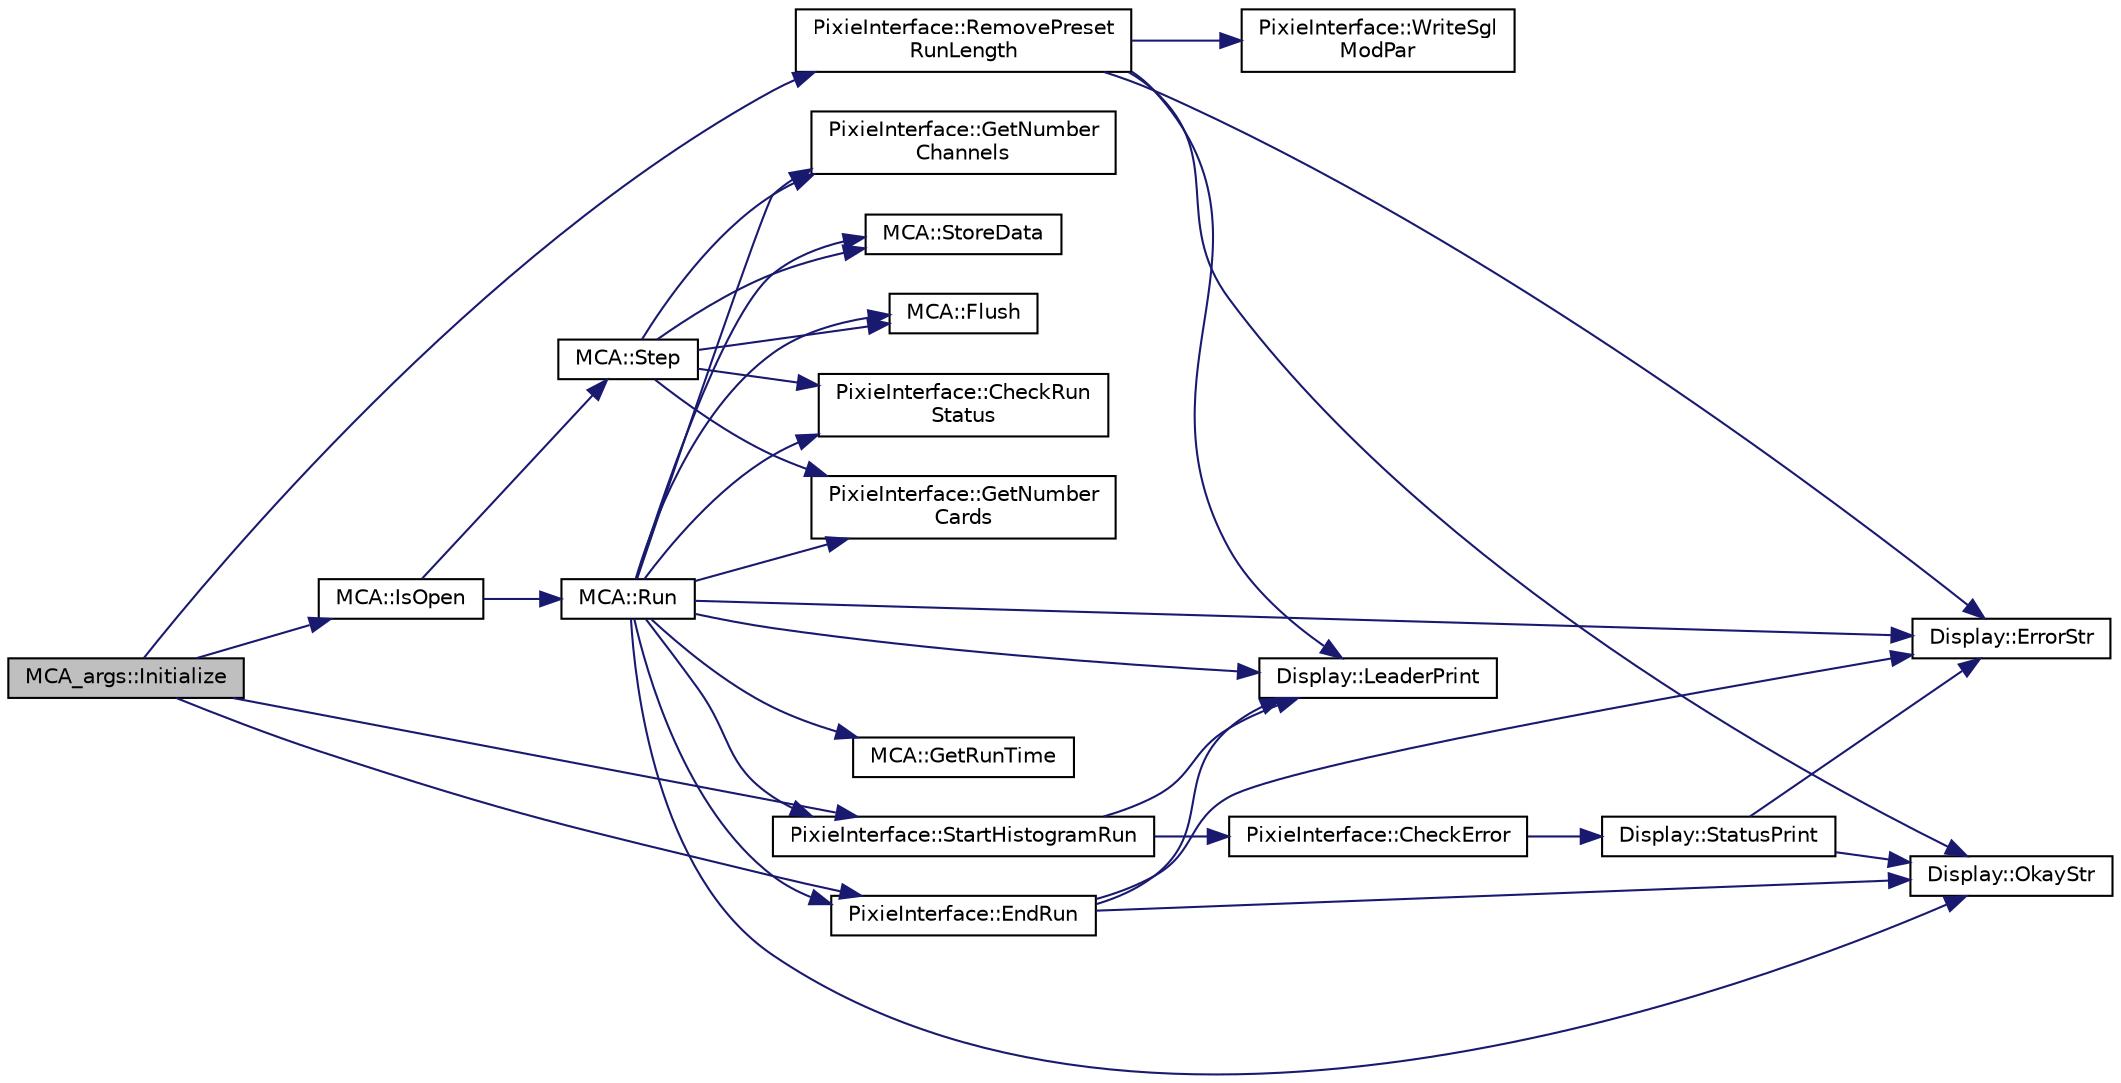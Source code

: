 digraph "MCA_args::Initialize"
{
  edge [fontname="Helvetica",fontsize="10",labelfontname="Helvetica",labelfontsize="10"];
  node [fontname="Helvetica",fontsize="10",shape=record];
  rankdir="LR";
  Node1 [label="MCA_args::Initialize",height=0.2,width=0.4,color="black", fillcolor="grey75", style="filled", fontcolor="black"];
  Node1 -> Node2 [color="midnightblue",fontsize="10",style="solid",fontname="Helvetica"];
  Node2 [label="PixieInterface::RemovePreset\lRunLength",height=0.2,width=0.4,color="black", fillcolor="white", style="filled",URL="$d9/dc6/class_pixie_interface.html#a17af41261f095c91989bb9032888c314"];
  Node2 -> Node3 [color="midnightblue",fontsize="10",style="solid",fontname="Helvetica"];
  Node3 [label="Display::LeaderPrint",height=0.2,width=0.4,color="black", fillcolor="white", style="filled",URL="$da/d6a/namespace_display.html#ae1b6ae7834913dfdef71ad859e261c55"];
  Node2 -> Node4 [color="midnightblue",fontsize="10",style="solid",fontname="Helvetica"];
  Node4 [label="PixieInterface::WriteSgl\lModPar",height=0.2,width=0.4,color="black", fillcolor="white", style="filled",URL="$d9/dc6/class_pixie_interface.html#a3804dfd96274f4938bdba15cf9e6fe09"];
  Node2 -> Node5 [color="midnightblue",fontsize="10",style="solid",fontname="Helvetica"];
  Node5 [label="Display::ErrorStr",height=0.2,width=0.4,color="black", fillcolor="white", style="filled",URL="$da/d6a/namespace_display.html#a762315ce58efcb1203edfcb74158f59b"];
  Node2 -> Node6 [color="midnightblue",fontsize="10",style="solid",fontname="Helvetica"];
  Node6 [label="Display::OkayStr",height=0.2,width=0.4,color="black", fillcolor="white", style="filled",URL="$da/d6a/namespace_display.html#a959223815cca12935461ff196af53168"];
  Node1 -> Node7 [color="midnightblue",fontsize="10",style="solid",fontname="Helvetica"];
  Node7 [label="PixieInterface::StartHistogramRun",height=0.2,width=0.4,color="black", fillcolor="white", style="filled",URL="$d9/dc6/class_pixie_interface.html#afd46659640c05572d21cb408673e0fb9"];
  Node7 -> Node3 [color="midnightblue",fontsize="10",style="solid",fontname="Helvetica"];
  Node7 -> Node8 [color="midnightblue",fontsize="10",style="solid",fontname="Helvetica"];
  Node8 [label="PixieInterface::CheckError",height=0.2,width=0.4,color="black", fillcolor="white", style="filled",URL="$d9/dc6/class_pixie_interface.html#a41e2b9bfda66a5ba3b89aabd11ec5b48"];
  Node8 -> Node9 [color="midnightblue",fontsize="10",style="solid",fontname="Helvetica"];
  Node9 [label="Display::StatusPrint",height=0.2,width=0.4,color="black", fillcolor="white", style="filled",URL="$da/d6a/namespace_display.html#ad59fed09552cdea4f78fea07f06d7a4e"];
  Node9 -> Node5 [color="midnightblue",fontsize="10",style="solid",fontname="Helvetica"];
  Node9 -> Node6 [color="midnightblue",fontsize="10",style="solid",fontname="Helvetica"];
  Node1 -> Node10 [color="midnightblue",fontsize="10",style="solid",fontname="Helvetica"];
  Node10 [label="MCA::IsOpen",height=0.2,width=0.4,color="black", fillcolor="white", style="filled",URL="$d4/def/class_m_c_a.html#a9ec349ada510437c6a7b629aa8289987",tooltip="Check if the histogram construction was successful. "];
  Node10 -> Node11 [color="midnightblue",fontsize="10",style="solid",fontname="Helvetica"];
  Node11 [label="MCA::Run",height=0.2,width=0.4,color="black", fillcolor="white", style="filled",URL="$d4/def/class_m_c_a.html#ae638fbf7cf9c8dc94e1392095ada6686",tooltip="Start the MCA running. "];
  Node11 -> Node7 [color="midnightblue",fontsize="10",style="solid",fontname="Helvetica"];
  Node11 -> Node12 [color="midnightblue",fontsize="10",style="solid",fontname="Helvetica"];
  Node12 [label="MCA::GetRunTime",height=0.2,width=0.4,color="black", fillcolor="white", style="filled",URL="$d4/def/class_m_c_a.html#a86ec2de5b49c9e24fc8c612ef42cff4a",tooltip="Return the length of time the MCA has been running. "];
  Node11 -> Node13 [color="midnightblue",fontsize="10",style="solid",fontname="Helvetica"];
  Node13 [label="PixieInterface::CheckRun\lStatus",height=0.2,width=0.4,color="black", fillcolor="white", style="filled",URL="$d9/dc6/class_pixie_interface.html#ac3107015236ddf3ecb0536a5da92fed9"];
  Node11 -> Node5 [color="midnightblue",fontsize="10",style="solid",fontname="Helvetica"];
  Node11 -> Node14 [color="midnightblue",fontsize="10",style="solid",fontname="Helvetica"];
  Node14 [label="PixieInterface::GetNumber\lCards",height=0.2,width=0.4,color="black", fillcolor="white", style="filled",URL="$d9/dc6/class_pixie_interface.html#a9bb01960215974a2e961fd8309db8fee"];
  Node11 -> Node15 [color="midnightblue",fontsize="10",style="solid",fontname="Helvetica"];
  Node15 [label="PixieInterface::GetNumber\lChannels",height=0.2,width=0.4,color="black", fillcolor="white", style="filled",URL="$d9/dc6/class_pixie_interface.html#ad364201e04c3d6f3c34fbdd94ec819ce"];
  Node11 -> Node16 [color="midnightblue",fontsize="10",style="solid",fontname="Helvetica"];
  Node16 [label="MCA::StoreData",height=0.2,width=0.4,color="black", fillcolor="white", style="filled",URL="$d4/def/class_m_c_a.html#a782e532d393383d277b77c757e8367e1",tooltip="Abstract method describing how the MCA data is stored. "];
  Node11 -> Node17 [color="midnightblue",fontsize="10",style="solid",fontname="Helvetica"];
  Node17 [label="MCA::Flush",height=0.2,width=0.4,color="black", fillcolor="white", style="filled",URL="$d4/def/class_m_c_a.html#a2d6d957bea6f6d5678e5ccc65f6d2507",tooltip="Flush the current memory to disk. "];
  Node11 -> Node18 [color="midnightblue",fontsize="10",style="solid",fontname="Helvetica"];
  Node18 [label="PixieInterface::EndRun",height=0.2,width=0.4,color="black", fillcolor="white", style="filled",URL="$d9/dc6/class_pixie_interface.html#a835561dc9e2ac27d045dcf1cd043fc9f"];
  Node18 -> Node3 [color="midnightblue",fontsize="10",style="solid",fontname="Helvetica"];
  Node18 -> Node5 [color="midnightblue",fontsize="10",style="solid",fontname="Helvetica"];
  Node18 -> Node6 [color="midnightblue",fontsize="10",style="solid",fontname="Helvetica"];
  Node11 -> Node3 [color="midnightblue",fontsize="10",style="solid",fontname="Helvetica"];
  Node11 -> Node6 [color="midnightblue",fontsize="10",style="solid",fontname="Helvetica"];
  Node10 -> Node19 [color="midnightblue",fontsize="10",style="solid",fontname="Helvetica"];
  Node19 [label="MCA::Step",height=0.2,width=0.4,color="black", fillcolor="white", style="filled",URL="$d4/def/class_m_c_a.html#a43fc6de2e65a5b56a906c24a58478198",tooltip="Update the MCA histograms. "];
  Node19 -> Node13 [color="midnightblue",fontsize="10",style="solid",fontname="Helvetica"];
  Node19 -> Node14 [color="midnightblue",fontsize="10",style="solid",fontname="Helvetica"];
  Node19 -> Node15 [color="midnightblue",fontsize="10",style="solid",fontname="Helvetica"];
  Node19 -> Node16 [color="midnightblue",fontsize="10",style="solid",fontname="Helvetica"];
  Node19 -> Node17 [color="midnightblue",fontsize="10",style="solid",fontname="Helvetica"];
  Node1 -> Node18 [color="midnightblue",fontsize="10",style="solid",fontname="Helvetica"];
}
